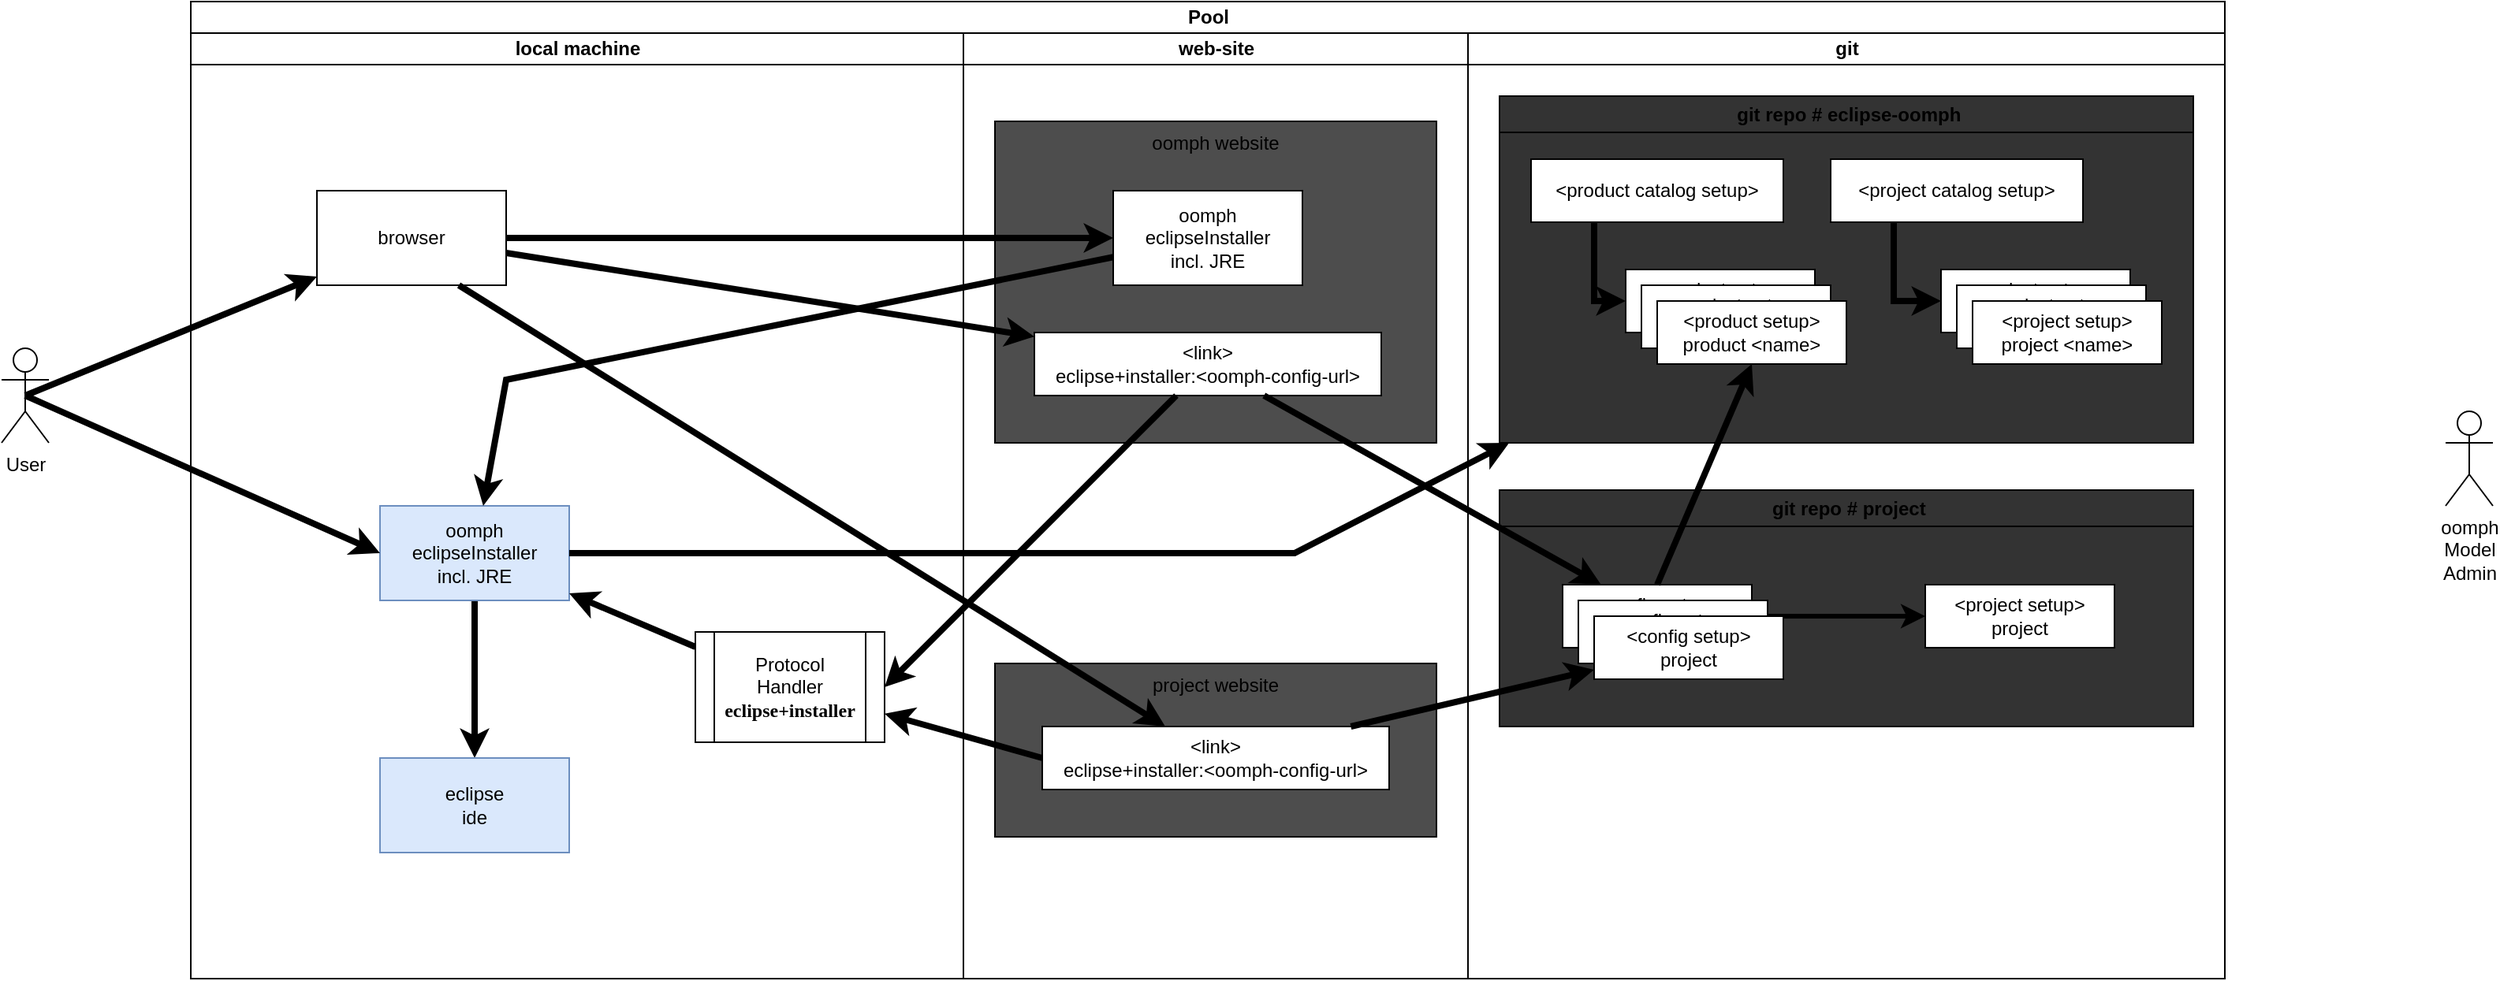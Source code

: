 <mxfile version="23.1.5" type="device">
  <diagram name="Page-1" id="p-J5CYJUgUaDvz5Uor84">
    <mxGraphModel dx="1774" dy="1254" grid="1" gridSize="10" guides="1" tooltips="1" connect="1" arrows="1" fold="1" page="1" pageScale="1" pageWidth="1654" pageHeight="1169" math="0" shadow="0">
      <root>
        <mxCell id="0" />
        <mxCell id="1" parent="0" />
        <mxCell id="iUz9UEsvPY3DgSLHrgZS-3" value="Pool" style="swimlane;childLayout=stackLayout;resizeParent=1;resizeParentMax=0;startSize=20;html=1;" vertex="1" parent="1">
          <mxGeometry x="160" y="80" width="1290" height="620" as="geometry" />
        </mxCell>
        <mxCell id="iUz9UEsvPY3DgSLHrgZS-4" value="local machine" style="swimlane;startSize=20;html=1;" vertex="1" parent="iUz9UEsvPY3DgSLHrgZS-3">
          <mxGeometry y="20" width="490" height="600" as="geometry" />
        </mxCell>
        <mxCell id="iUz9UEsvPY3DgSLHrgZS-56" style="edgeStyle=orthogonalEdgeStyle;rounded=0;orthogonalLoop=1;jettySize=auto;html=1;exitX=0.5;exitY=1;exitDx=0;exitDy=0;entryX=0.5;entryY=0;entryDx=0;entryDy=0;strokeWidth=4;" edge="1" parent="iUz9UEsvPY3DgSLHrgZS-4" source="iUz9UEsvPY3DgSLHrgZS-13" target="iUz9UEsvPY3DgSLHrgZS-55">
          <mxGeometry relative="1" as="geometry" />
        </mxCell>
        <mxCell id="iUz9UEsvPY3DgSLHrgZS-13" value="oomph eclipseInstaller&lt;br&gt;incl. JRE" style="rounded=0;whiteSpace=wrap;html=1;fillColor=#dae8fc;gradientColor=none;strokeColor=#6c8ebf;fontColor=#000000;" vertex="1" parent="iUz9UEsvPY3DgSLHrgZS-4">
          <mxGeometry x="120.0" y="300" width="120" height="60" as="geometry" />
        </mxCell>
        <mxCell id="iUz9UEsvPY3DgSLHrgZS-45" style="rounded=0;orthogonalLoop=1;jettySize=auto;html=1;strokeWidth=4;" edge="1" parent="iUz9UEsvPY3DgSLHrgZS-4" source="iUz9UEsvPY3DgSLHrgZS-15" target="iUz9UEsvPY3DgSLHrgZS-13">
          <mxGeometry relative="1" as="geometry" />
        </mxCell>
        <mxCell id="iUz9UEsvPY3DgSLHrgZS-15" value="Protocol&lt;br&gt;Handler&lt;br&gt;&lt;font face=&quot;Lucida Console&quot;&gt;&lt;b&gt;eclipse+installer&lt;/b&gt;&lt;/font&gt;" style="shape=process;whiteSpace=wrap;html=1;backgroundOutline=1;" vertex="1" parent="iUz9UEsvPY3DgSLHrgZS-4">
          <mxGeometry x="320" y="380" width="120" height="70" as="geometry" />
        </mxCell>
        <mxCell id="iUz9UEsvPY3DgSLHrgZS-40" value="browser" style="rounded=0;whiteSpace=wrap;html=1;" vertex="1" parent="iUz9UEsvPY3DgSLHrgZS-4">
          <mxGeometry x="80" y="100" width="120" height="60" as="geometry" />
        </mxCell>
        <mxCell id="iUz9UEsvPY3DgSLHrgZS-55" value="eclipse&lt;br&gt;ide" style="rounded=0;whiteSpace=wrap;html=1;fillColor=#dae8fc;gradientColor=none;strokeColor=#6c8ebf;fontColor=#000000;" vertex="1" parent="iUz9UEsvPY3DgSLHrgZS-4">
          <mxGeometry x="120.0" y="460" width="120" height="60" as="geometry" />
        </mxCell>
        <mxCell id="iUz9UEsvPY3DgSLHrgZS-5" value="web-site" style="swimlane;startSize=20;html=1;" vertex="1" parent="iUz9UEsvPY3DgSLHrgZS-3">
          <mxGeometry x="490" y="20" width="320" height="600" as="geometry" />
        </mxCell>
        <mxCell id="iUz9UEsvPY3DgSLHrgZS-16" value="oomph website" style="rounded=0;whiteSpace=wrap;html=1;horizontal=1;verticalAlign=top;fillStyle=auto;fillColor=#4D4D4D;" vertex="1" parent="iUz9UEsvPY3DgSLHrgZS-5">
          <mxGeometry x="20" y="56" width="280" height="204" as="geometry" />
        </mxCell>
        <mxCell id="iUz9UEsvPY3DgSLHrgZS-2" value="oomph eclipseInstaller&lt;br&gt;incl. JRE" style="rounded=0;whiteSpace=wrap;html=1;" vertex="1" parent="iUz9UEsvPY3DgSLHrgZS-5">
          <mxGeometry x="95.0" y="100" width="120" height="60" as="geometry" />
        </mxCell>
        <mxCell id="iUz9UEsvPY3DgSLHrgZS-37" value="&amp;lt;link&amp;gt;&lt;br&gt;eclipse+installer:&amp;lt;oomph-config-url&amp;gt;" style="rounded=0;whiteSpace=wrap;html=1;" vertex="1" parent="iUz9UEsvPY3DgSLHrgZS-5">
          <mxGeometry x="45" y="190" width="220" height="40" as="geometry" />
        </mxCell>
        <mxCell id="iUz9UEsvPY3DgSLHrgZS-43" value="project website" style="rounded=0;whiteSpace=wrap;html=1;horizontal=1;verticalAlign=top;fillColor=#4D4D4D;" vertex="1" parent="iUz9UEsvPY3DgSLHrgZS-5">
          <mxGeometry x="20" y="400" width="280" height="110" as="geometry" />
        </mxCell>
        <mxCell id="iUz9UEsvPY3DgSLHrgZS-46" value="&amp;lt;link&amp;gt;&lt;br&gt;eclipse+installer:&amp;lt;oomph-config-url&amp;gt;" style="rounded=0;whiteSpace=wrap;html=1;" vertex="1" parent="iUz9UEsvPY3DgSLHrgZS-5">
          <mxGeometry x="50" y="440" width="220" height="40" as="geometry" />
        </mxCell>
        <mxCell id="iUz9UEsvPY3DgSLHrgZS-12" style="rounded=0;orthogonalLoop=1;jettySize=auto;html=1;strokeWidth=4;" edge="1" parent="iUz9UEsvPY3DgSLHrgZS-3" source="iUz9UEsvPY3DgSLHrgZS-40" target="iUz9UEsvPY3DgSLHrgZS-2">
          <mxGeometry relative="1" as="geometry" />
        </mxCell>
        <mxCell id="iUz9UEsvPY3DgSLHrgZS-17" style="rounded=0;orthogonalLoop=1;jettySize=auto;html=1;strokeWidth=4;" edge="1" parent="iUz9UEsvPY3DgSLHrgZS-3" source="iUz9UEsvPY3DgSLHrgZS-2" target="iUz9UEsvPY3DgSLHrgZS-13">
          <mxGeometry relative="1" as="geometry">
            <Array as="points">
              <mxPoint x="200" y="240" />
            </Array>
          </mxGeometry>
        </mxCell>
        <mxCell id="iUz9UEsvPY3DgSLHrgZS-39" style="rounded=0;orthogonalLoop=1;jettySize=auto;html=1;entryX=1;entryY=0.5;entryDx=0;entryDy=0;strokeWidth=4;" edge="1" parent="iUz9UEsvPY3DgSLHrgZS-3" source="iUz9UEsvPY3DgSLHrgZS-37" target="iUz9UEsvPY3DgSLHrgZS-15">
          <mxGeometry relative="1" as="geometry" />
        </mxCell>
        <mxCell id="iUz9UEsvPY3DgSLHrgZS-42" style="rounded=0;orthogonalLoop=1;jettySize=auto;html=1;strokeWidth=4;" edge="1" parent="iUz9UEsvPY3DgSLHrgZS-3" source="iUz9UEsvPY3DgSLHrgZS-40" target="iUz9UEsvPY3DgSLHrgZS-37">
          <mxGeometry relative="1" as="geometry" />
        </mxCell>
        <mxCell id="iUz9UEsvPY3DgSLHrgZS-6" value="git" style="swimlane;startSize=20;html=1;gradientColor=none;swimlaneFillColor=none;fillColor=default;" vertex="1" parent="iUz9UEsvPY3DgSLHrgZS-3">
          <mxGeometry x="810" y="20" width="480" height="600" as="geometry" />
        </mxCell>
        <mxCell id="iUz9UEsvPY3DgSLHrgZS-20" value="&amp;nbsp;git repo # project" style="swimlane;whiteSpace=wrap;html=1;fillColor=#333333;swimlaneFillColor=#333333;" vertex="1" parent="iUz9UEsvPY3DgSLHrgZS-6">
          <mxGeometry x="20" y="290" width="440" height="150" as="geometry" />
        </mxCell>
        <mxCell id="iUz9UEsvPY3DgSLHrgZS-36" style="edgeStyle=orthogonalEdgeStyle;rounded=0;orthogonalLoop=1;jettySize=auto;html=1;exitX=1;exitY=0.5;exitDx=0;exitDy=0;entryX=0;entryY=0.5;entryDx=0;entryDy=0;strokeWidth=3;" edge="1" parent="iUz9UEsvPY3DgSLHrgZS-20" source="iUz9UEsvPY3DgSLHrgZS-21" target="iUz9UEsvPY3DgSLHrgZS-22">
          <mxGeometry relative="1" as="geometry" />
        </mxCell>
        <mxCell id="iUz9UEsvPY3DgSLHrgZS-21" value="&amp;lt;config setup&amp;gt;&lt;br&gt;project" style="rounded=0;whiteSpace=wrap;html=1;" vertex="1" parent="iUz9UEsvPY3DgSLHrgZS-20">
          <mxGeometry x="40" y="60" width="120" height="40" as="geometry" />
        </mxCell>
        <mxCell id="iUz9UEsvPY3DgSLHrgZS-22" value="&amp;lt;project setup&amp;gt;&lt;br&gt;project" style="rounded=0;whiteSpace=wrap;html=1;" vertex="1" parent="iUz9UEsvPY3DgSLHrgZS-20">
          <mxGeometry x="270" y="60" width="120" height="40" as="geometry" />
        </mxCell>
        <mxCell id="iUz9UEsvPY3DgSLHrgZS-23" value="&amp;nbsp;git repo # eclipse-oomph" style="swimlane;whiteSpace=wrap;html=1;swimlaneFillColor=#333333;fillColor=#333333;" vertex="1" parent="iUz9UEsvPY3DgSLHrgZS-6">
          <mxGeometry x="20" y="40" width="440" height="220" as="geometry">
            <mxRectangle x="20" y="40" width="190" height="30" as="alternateBounds" />
          </mxGeometry>
        </mxCell>
        <mxCell id="iUz9UEsvPY3DgSLHrgZS-25" value="&amp;lt;project setup&amp;gt;&lt;br&gt;project &amp;lt;name&amp;gt;" style="rounded=0;whiteSpace=wrap;html=1;" vertex="1" parent="iUz9UEsvPY3DgSLHrgZS-23">
          <mxGeometry x="280" y="110" width="120" height="40" as="geometry" />
        </mxCell>
        <mxCell id="iUz9UEsvPY3DgSLHrgZS-31" style="edgeStyle=orthogonalEdgeStyle;rounded=0;orthogonalLoop=1;jettySize=auto;html=1;exitX=0.25;exitY=1;exitDx=0;exitDy=0;entryX=0;entryY=0.5;entryDx=0;entryDy=0;strokeWidth=4;" edge="1" parent="iUz9UEsvPY3DgSLHrgZS-23" source="iUz9UEsvPY3DgSLHrgZS-26" target="iUz9UEsvPY3DgSLHrgZS-30">
          <mxGeometry relative="1" as="geometry" />
        </mxCell>
        <mxCell id="iUz9UEsvPY3DgSLHrgZS-26" value="&amp;lt;product catalog setup&amp;gt;" style="rounded=0;whiteSpace=wrap;html=1;" vertex="1" parent="iUz9UEsvPY3DgSLHrgZS-23">
          <mxGeometry x="20" y="40" width="160" height="40" as="geometry" />
        </mxCell>
        <mxCell id="iUz9UEsvPY3DgSLHrgZS-28" style="rounded=0;orthogonalLoop=1;jettySize=auto;html=1;exitX=0.25;exitY=1;exitDx=0;exitDy=0;entryX=0;entryY=0.5;entryDx=0;entryDy=0;edgeStyle=orthogonalEdgeStyle;strokeWidth=4;" edge="1" parent="iUz9UEsvPY3DgSLHrgZS-23" source="iUz9UEsvPY3DgSLHrgZS-27" target="iUz9UEsvPY3DgSLHrgZS-25">
          <mxGeometry relative="1" as="geometry" />
        </mxCell>
        <mxCell id="iUz9UEsvPY3DgSLHrgZS-27" value="&amp;lt;project catalog setup&amp;gt;" style="rounded=0;whiteSpace=wrap;html=1;" vertex="1" parent="iUz9UEsvPY3DgSLHrgZS-23">
          <mxGeometry x="210" y="40" width="160" height="40" as="geometry" />
        </mxCell>
        <mxCell id="iUz9UEsvPY3DgSLHrgZS-30" value="&amp;lt;product setup&amp;gt;&lt;br&gt;product &amp;lt;name&amp;gt;" style="rounded=0;whiteSpace=wrap;html=1;" vertex="1" parent="iUz9UEsvPY3DgSLHrgZS-23">
          <mxGeometry x="80" y="110" width="120" height="40" as="geometry" />
        </mxCell>
        <mxCell id="iUz9UEsvPY3DgSLHrgZS-32" value="&amp;lt;product setup&amp;gt;&lt;br&gt;product &amp;lt;name&amp;gt;" style="rounded=0;whiteSpace=wrap;html=1;" vertex="1" parent="iUz9UEsvPY3DgSLHrgZS-23">
          <mxGeometry x="90" y="120" width="120" height="40" as="geometry" />
        </mxCell>
        <mxCell id="iUz9UEsvPY3DgSLHrgZS-35" value="&amp;lt;product setup&amp;gt;&lt;br&gt;product &amp;lt;name&amp;gt;" style="rounded=0;whiteSpace=wrap;html=1;" vertex="1" parent="iUz9UEsvPY3DgSLHrgZS-23">
          <mxGeometry x="100" y="130" width="120" height="40" as="geometry" />
        </mxCell>
        <mxCell id="iUz9UEsvPY3DgSLHrgZS-34" value="&amp;lt;project setup&amp;gt;&lt;br&gt;project &amp;lt;name&amp;gt;" style="rounded=0;whiteSpace=wrap;html=1;" vertex="1" parent="iUz9UEsvPY3DgSLHrgZS-23">
          <mxGeometry x="290" y="120" width="120" height="40" as="geometry" />
        </mxCell>
        <mxCell id="iUz9UEsvPY3DgSLHrgZS-33" value="&amp;lt;project setup&amp;gt;&lt;br&gt;project &amp;lt;name&amp;gt;" style="rounded=0;whiteSpace=wrap;html=1;" vertex="1" parent="iUz9UEsvPY3DgSLHrgZS-23">
          <mxGeometry x="300" y="130" width="120" height="40" as="geometry" />
        </mxCell>
        <mxCell id="iUz9UEsvPY3DgSLHrgZS-29" style="rounded=0;orthogonalLoop=1;jettySize=auto;html=1;exitX=0.5;exitY=0;exitDx=0;exitDy=0;entryX=0.5;entryY=1;entryDx=0;entryDy=0;strokeWidth=4;" edge="1" parent="iUz9UEsvPY3DgSLHrgZS-6" source="iUz9UEsvPY3DgSLHrgZS-21" target="iUz9UEsvPY3DgSLHrgZS-35">
          <mxGeometry relative="1" as="geometry">
            <mxPoint x="-180" y="210" as="targetPoint" />
          </mxGeometry>
        </mxCell>
        <mxCell id="iUz9UEsvPY3DgSLHrgZS-47" style="rounded=0;orthogonalLoop=1;jettySize=auto;html=1;strokeWidth=4;" edge="1" parent="iUz9UEsvPY3DgSLHrgZS-3" source="iUz9UEsvPY3DgSLHrgZS-37" target="iUz9UEsvPY3DgSLHrgZS-21">
          <mxGeometry relative="1" as="geometry" />
        </mxCell>
        <mxCell id="iUz9UEsvPY3DgSLHrgZS-52" style="rounded=0;orthogonalLoop=1;jettySize=auto;html=1;strokeWidth=4;" edge="1" parent="iUz9UEsvPY3DgSLHrgZS-3" source="iUz9UEsvPY3DgSLHrgZS-13" target="iUz9UEsvPY3DgSLHrgZS-23">
          <mxGeometry relative="1" as="geometry">
            <mxPoint x="330" y="308" as="sourcePoint" />
            <mxPoint x="1040" y="90" as="targetPoint" />
            <Array as="points">
              <mxPoint x="700" y="350" />
            </Array>
          </mxGeometry>
        </mxCell>
        <mxCell id="iUz9UEsvPY3DgSLHrgZS-54" style="rounded=0;orthogonalLoop=1;jettySize=auto;html=1;exitX=0.75;exitY=1;exitDx=0;exitDy=0;strokeWidth=4;" edge="1" parent="iUz9UEsvPY3DgSLHrgZS-3" source="iUz9UEsvPY3DgSLHrgZS-40" target="iUz9UEsvPY3DgSLHrgZS-46">
          <mxGeometry relative="1" as="geometry" />
        </mxCell>
        <mxCell id="iUz9UEsvPY3DgSLHrgZS-57" style="rounded=0;orthogonalLoop=1;jettySize=auto;html=1;exitX=0;exitY=0.5;exitDx=0;exitDy=0;strokeWidth=4;" edge="1" parent="iUz9UEsvPY3DgSLHrgZS-3" source="iUz9UEsvPY3DgSLHrgZS-46" target="iUz9UEsvPY3DgSLHrgZS-15">
          <mxGeometry relative="1" as="geometry" />
        </mxCell>
        <mxCell id="iUz9UEsvPY3DgSLHrgZS-7" value="User" style="shape=umlActor;verticalLabelPosition=bottom;verticalAlign=top;html=1;outlineConnect=0;" vertex="1" parent="1">
          <mxGeometry x="40" y="300" width="30" height="60" as="geometry" />
        </mxCell>
        <mxCell id="iUz9UEsvPY3DgSLHrgZS-8" value="oomph&lt;br&gt;Model&lt;br&gt;Admin" style="shape=umlActor;verticalLabelPosition=bottom;verticalAlign=top;html=1;outlineConnect=0;" vertex="1" parent="1">
          <mxGeometry x="1590" y="340" width="30" height="60" as="geometry" />
        </mxCell>
        <mxCell id="iUz9UEsvPY3DgSLHrgZS-38" style="rounded=0;orthogonalLoop=1;jettySize=auto;html=1;exitX=0.5;exitY=0.5;exitDx=0;exitDy=0;exitPerimeter=0;entryX=0;entryY=0.5;entryDx=0;entryDy=0;strokeWidth=4;" edge="1" parent="1" source="iUz9UEsvPY3DgSLHrgZS-7" target="iUz9UEsvPY3DgSLHrgZS-13">
          <mxGeometry relative="1" as="geometry">
            <mxPoint x="55" y="300" as="sourcePoint" />
            <mxPoint x="164" y="230" as="targetPoint" />
          </mxGeometry>
        </mxCell>
        <mxCell id="iUz9UEsvPY3DgSLHrgZS-41" style="rounded=0;orthogonalLoop=1;jettySize=auto;html=1;exitX=0.5;exitY=0.5;exitDx=0;exitDy=0;exitPerimeter=0;strokeWidth=4;" edge="1" parent="1" source="iUz9UEsvPY3DgSLHrgZS-7" target="iUz9UEsvPY3DgSLHrgZS-40">
          <mxGeometry relative="1" as="geometry">
            <mxPoint x="55" y="300" as="sourcePoint" />
            <mxPoint x="181" y="222" as="targetPoint" />
          </mxGeometry>
        </mxCell>
        <mxCell id="iUz9UEsvPY3DgSLHrgZS-49" style="rounded=0;orthogonalLoop=1;jettySize=auto;html=1;strokeWidth=4;" edge="1" parent="1" source="iUz9UEsvPY3DgSLHrgZS-46" target="iUz9UEsvPY3DgSLHrgZS-51">
          <mxGeometry relative="1" as="geometry">
            <mxPoint x="851" y="340" as="sourcePoint" />
            <mxPoint x="1120" y="630" as="targetPoint" />
          </mxGeometry>
        </mxCell>
        <mxCell id="iUz9UEsvPY3DgSLHrgZS-50" value="&amp;lt;config setup&amp;gt;&lt;br&gt;project" style="rounded=0;whiteSpace=wrap;html=1;" vertex="1" parent="1">
          <mxGeometry x="1040" y="460" width="120" height="40" as="geometry" />
        </mxCell>
        <mxCell id="iUz9UEsvPY3DgSLHrgZS-51" value="&amp;lt;config setup&amp;gt;&lt;br&gt;project" style="rounded=0;whiteSpace=wrap;html=1;" vertex="1" parent="1">
          <mxGeometry x="1050" y="470" width="120" height="40" as="geometry" />
        </mxCell>
      </root>
    </mxGraphModel>
  </diagram>
</mxfile>

